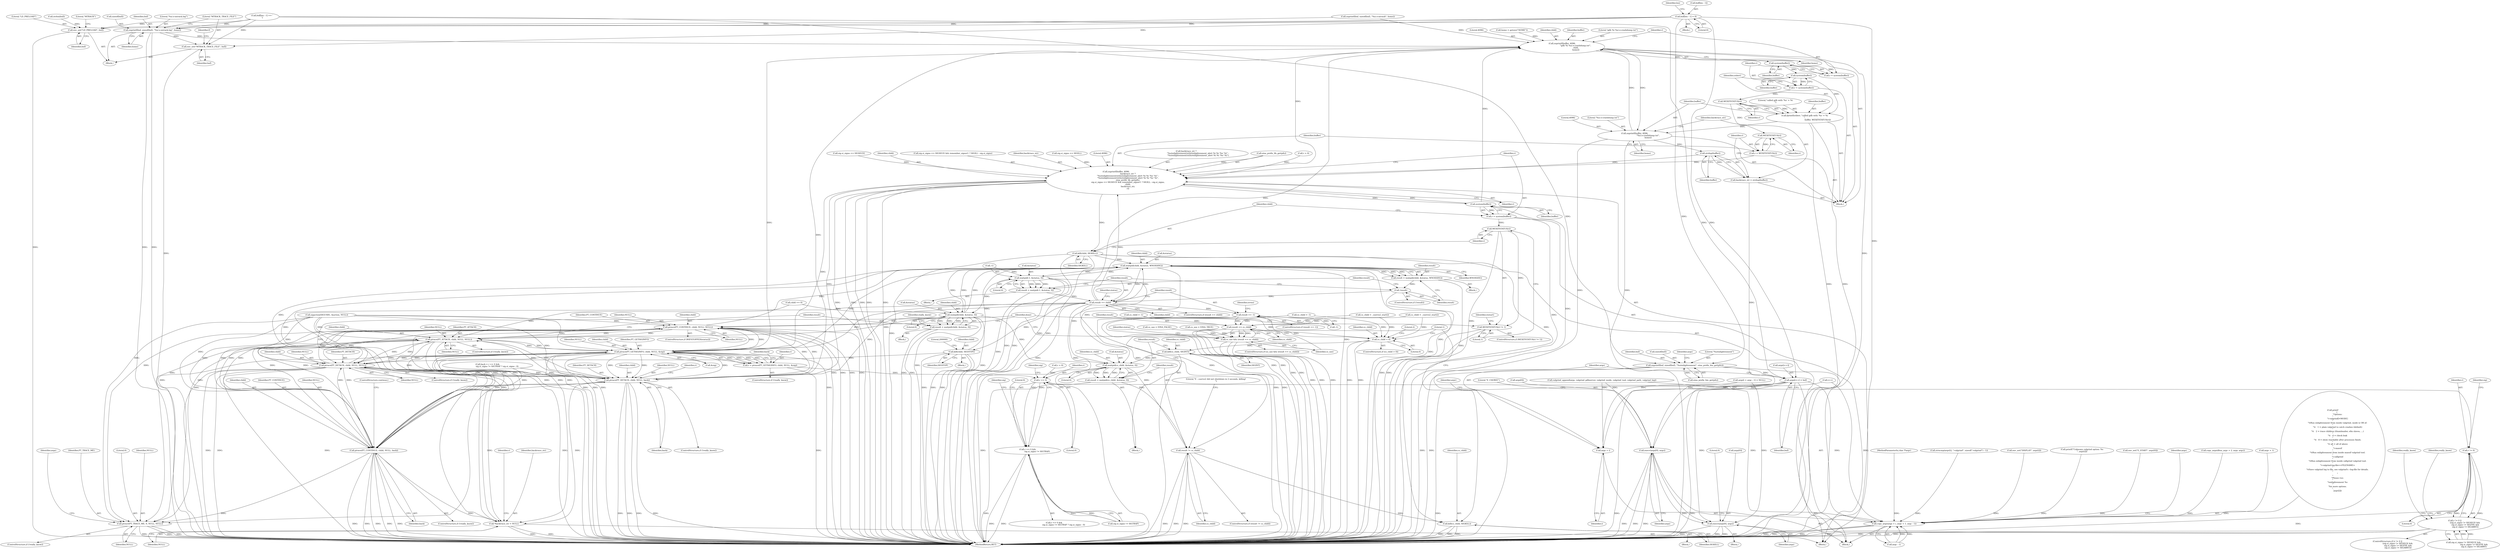 digraph "0_enlightment_bb4a21e98656fe2c7d98ba2163e6defe9a630e2b@array" {
"1000531" [label="(Call,buf[len - 1] = 0)"];
"1000540" [label="(Call,env_set(\"LD_PRELOAD\", buf))"];
"1000549" [label="(Call,snprintf(buf, sizeof(buf), \"%s/.e-mtrack.log\", home))"];
"1000555" [label="(Call,env_set(\"MTRACK_TRACE_FILE\", buf))"];
"1000867" [label="(Call,snprintf(buffer, 4096,\n                                          \"gdb %i %s/.e-crashdump.txt\",\n                                           child,\n                                           home))"];
"1000875" [label="(Call,system(buffer))"];
"1000873" [label="(Call,r = system(buffer))"];
"1000879" [label="(Call,system(buffer))"];
"1000877" [label="(Call,r = system(buffer))"];
"1000885" [label="(Call,WEXITSTATUS(r))"];
"1000881" [label="(Call,fprintf(stderr, \"called gdb with '%s' = %i\n\",\n                                         buffer, WEXITSTATUS(r)))"];
"1000887" [label="(Call,snprintf(buffer, 4096,\n                                          \"%s/.e-crashdump.txt\",\n                                          home))"];
"1000894" [label="(Call,strdup(buffer))"];
"1000892" [label="(Call,backtrace_str = strdup(buffer))"];
"1000900" [label="(Call,snprintf(buffer, 4096,\n                                     backtrace_str ?\n                                     \"%s/enlightenment/utils/enlightenment_alert %i %i '%s' %i\" :\n                                     \"%s/enlightenment/utils/enlightenment_alert %i %i '%s' %i\",\n                                     eina_prefix_lib_get(pfx),\n                                     sig.si_signo == SIGSEGV && remember_sigusr1 ? SIGILL : sig.si_signo,\n                                     child,\n                                     backtrace_str,\n                                     r))"];
"1000926" [label="(Call,system(buffer))"];
"1000924" [label="(Call,r = system(buffer))"];
"1000933" [label="(Call,WEXITSTATUS(r))"];
"1000932" [label="(Call,WEXITSTATUS(r) != 1)"];
"1000928" [label="(Call,kill(child, SIGKILL))"];
"1000726" [label="(Call,waitpid(child, &status, WNOHANG))"];
"1000692" [label="(Call,waitpid(child, &status, 0))"];
"1000690" [label="(Call,result = waitpid(child, &status, 0))"];
"1000707" [label="(Call,ptrace(PT_CONTINUE, child, NULL, NULL))"];
"1000659" [label="(Call,ptrace(PT_TRACE_ME, 0, NULL, NULL))"];
"1000685" [label="(Call,ptrace(PT_ATTACH, child, NULL, NULL))"];
"1000757" [label="(Call,*backtrace_str = NULL)"];
"1000771" [label="(Call,ptrace(PT_GETSIGINFO, child, NULL, &sig))"];
"1000769" [label="(Call,r = ptrace(PT_GETSIGINFO, child, NULL, &sig))"];
"1000781" [label="(Call,r == 0)"];
"1000780" [label="(Call,r == 0 &&\n                              sig.si_signo != SIGTRAP)"];
"1000823" [label="(Call,r != 0)"];
"1000822" [label="(Call,r != 0 ||\n                                (sig.si_signo != SIGSEGV &&\n                                 sig.si_signo != SIGFPE &&\n                                 sig.si_signo != SIGABRT))"];
"1000847" [label="(Call,ptrace(PT_CONTINUE, child, NULL, back))"];
"1000856" [label="(Call,ptrace(PT_DETACH, child, NULL, back))"];
"1000987" [label="(Call,ptrace(PT_DETACH, child, NULL, NULL))"];
"1001038" [label="(Call,waitpid(cs_child, &status, 0))"];
"1001036" [label="(Call,result = waitpid(cs_child, &status, 0))"];
"1001044" [label="(Call,result != cs_child)"];
"1001050" [label="(Call,kill(cs_child, SIGKILL))"];
"1000724" [label="(Call,result = waitpid(child, &status, WNOHANG))"];
"1000732" [label="(Call,!result)"];
"1000744" [label="(Call,result == child)"];
"1000958" [label="(Call,result == -1)"];
"1000996" [label="(Call,result == cs_child)"];
"1000994" [label="(Call,cs_use && (result == cs_child))"];
"1001025" [label="(Call,cs_child > 0)"];
"1001033" [label="(Call,kill(cs_child, SIGINT))"];
"1000979" [label="(Call,kill(child, SIGSTOP))"];
"1000737" [label="(Call,waitpid(-1, &status, 0))"];
"1000735" [label="(Call,result = waitpid(-1, &status, 0))"];
"1000898" [label="(Call,WEXITSTATUS(r))"];
"1000896" [label="(Call,r = WEXITSTATUS(r))"];
"1000560" [label="(Call,snprintf(buf, sizeof(buf), \"%s/enlightenment\", eina_prefix_bin_get(pfx)))"];
"1000587" [label="(Call,args[i++] = buf)"];
"1000593" [label="(Call,copy_args(args + i, argv + 1, argc - 1))"];
"1000594" [label="(Call,args + i)"];
"1000619" [label="(Call,execv(args[0], args))"];
"1000664" [label="(Call,execv(args[0], args))"];
"1000587" [label="(Call,args[i++] = buf)"];
"1000775" [label="(Call,&sig)"];
"1000852" [label="(ControlStructure,continue;)"];
"1001033" [label="(Call,kill(cs_child, SIGINT))"];
"1000670" [label="(Literal,0)"];
"1000882" [label="(Identifier,stderr)"];
"1000665" [label="(Call,args[0])"];
"1001055" [label="(Literal,1)"];
"1000786" [label="(Identifier,sig)"];
"1000492" [label="(Call,snprintf(buf, sizeof(buf), \"%s/.e-mtrack\", home))"];
"1000605" [label="(Identifier,args)"];
"1000866" [label="(Block,)"];
"1000869" [label="(Literal,4096)"];
"1000588" [label="(Call,args[i++])"];
"1000593" [label="(Call,copy_args(args + i, argv + 1, argc - 1))"];
"1000897" [label="(Identifier,r)"];
"1000690" [label="(Call,result = waitpid(child, &status, 0))"];
"1000849" [label="(Identifier,child)"];
"1000734" [label="(Block,)"];
"1000848" [label="(Identifier,PT_CONTINUE)"];
"1001049" [label="(Literal,\"E - cserve2 did not shutdown in 2 seconds, killing!\n\")"];
"1000933" [label="(Call,WEXITSTATUS(r))"];
"1000733" [label="(Identifier,result)"];
"1000732" [label="(Call,!result)"];
"1000769" [label="(Call,r = ptrace(PT_GETSIGINFO, child, NULL, &sig))"];
"1001046" [label="(Identifier,cs_child)"];
"1000887" [label="(Call,snprintf(buffer, 4096,\n                                          \"%s/.e-crashdump.txt\",\n                                          home))"];
"1000735" [label="(Call,result = waitpid(-1, &status, 0))"];
"1000850" [label="(Identifier,NULL)"];
"1000557" [label="(Identifier,buf)"];
"1000688" [label="(Identifier,NULL)"];
"1000512" [label="(Block,)"];
"1000772" [label="(Identifier,PT_GETSIGINFO)"];
"1000730" [label="(Identifier,WNOHANG)"];
"1000746" [label="(Identifier,child)"];
"1000901" [label="(Identifier,buffer)"];
"1000727" [label="(Identifier,child)"];
"1000823" [label="(Call,r != 0)"];
"1000541" [label="(Literal,\"LD_PRELOAD\")"];
"1000707" [label="(Call,ptrace(PT_CONTINUE, child, NULL, NULL))"];
"1000924" [label="(Call,r = system(buffer))"];
"1001028" [label="(Block,)"];
"1000759" [label="(Identifier,NULL)"];
"1000821" [label="(ControlStructure,if (r != 0 ||\n                                (sig.si_signo != SIGSEGV &&\n                                 sig.si_signo != SIGFPE &&\n                                 sig.si_signo != SIGABRT)))"];
"1000893" [label="(Identifier,backtrace_str)"];
"1000726" [label="(Call,waitpid(child, &status, WNOHANG))"];
"1000659" [label="(Call,ptrace(PT_TRACE_ME, 0, NULL, NULL))"];
"1001045" [label="(Identifier,result)"];
"1001047" [label="(Block,)"];
"1000981" [label="(Identifier,SIGSTOP)"];
"1000903" [label="(Call,backtrace_str ?\n                                     \"%s/enlightenment/utils/enlightenment_alert %i %i '%s' %i\" :\n                                     \"%s/enlightenment/utils/enlightenment_alert %i %i '%s' %i\")"];
"1000762" [label="(Call,r = 0)"];
"1000220" [label="(Call,copy_args(dbus_argv + 2, argv, argc))"];
"1000743" [label="(ControlStructure,if (result == child))"];
"1000898" [label="(Call,WEXITSTATUS(r))"];
"1000988" [label="(Identifier,PT_DETACH)"];
"1000983" [label="(Literal,200000)"];
"1000120" [label="(Block,)"];
"1000597" [label="(Call,argv + 1)"];
"1000885" [label="(Call,WEXITSTATUS(r))"];
"1000421" [label="(Call,printf\n             (\n               \"Options:\n\"\n               \"\t-valgrind[=MODE]\n\"\n               \"\t\tRun enlightenment from inside valgrind, mode is OR of:\n\"\n               \"\t\t   1 = plain valgrind to catch crashes (default)\n\"\n               \"\t\t   2 = trace children (thumbnailer, efm slaves, ...)\n\"\n               \"\t\t   4 = check leak\n\"\n               \"\t\t   8 = show reachable after processes finish.\n\"\n               \"\t\t all = all of above\n\"\n               \"\t-massif\n\"\n               \"\t\tRun enlightenment from inside massif valgrind tool.\n\"\n               \"\t-callgrind\n\"\n               \"\t\tRun enlightenment from inside callgrind valgrind tool.\n\"\n               \"\t-valgrind-log-file=<FILENAME>\n\"\n               \"\t\tSave valgrind log to file, see valgrind's --log-file for details.\n\"\n               \"\n\"\n               \"Please run:\n\"\n               \"\tenlightenment %s\n\"\n               \"for more options.\n\",\n               argv[i]))"];
"1000989" [label="(Identifier,child)"];
"1000692" [label="(Call,waitpid(child, &status, 0))"];
"1000872" [label="(Identifier,home)"];
"1000754" [label="(Block,)"];
"1001050" [label="(Call,kill(cs_child, SIGKILL))"];
"1000907" [label="(Call,eina_prefix_lib_get(pfx))"];
"1000530" [label="(Block,)"];
"1001008" [label="(Call,cs_child = _cserve2_start())"];
"1000598" [label="(Identifier,argv)"];
"1000878" [label="(Identifier,r)"];
"1000991" [label="(Identifier,NULL)"];
"1000119" [label="(MethodParameterIn,char **argv)"];
"1000694" [label="(Call,&status)"];
"1000861" [label="(Call,r = 0)"];
"1000994" [label="(Call,cs_use && (result == cs_child))"];
"1000484" [label="(Call,home = getenv(\"HOME\"))"];
"1000686" [label="(Identifier,PT_ATTACH)"];
"1000539" [label="(Identifier,len)"];
"1001036" [label="(Call,result = waitpid(cs_child, &status, 0))"];
"1000661" [label="(Literal,0)"];
"1000938" [label="(Identifier,restart)"];
"1000731" [label="(ControlStructure,if (!result))"];
"1000565" [label="(Call,eina_prefix_bin_get(pfx))"];
"1001044" [label="(Call,result != cs_child)"];
"1000978" [label="(Block,)"];
"1000889" [label="(Literal,4096)"];
"1000774" [label="(Identifier,NULL)"];
"1000564" [label="(Literal,\"%s/enlightenment\")"];
"1000516" [label="(Call,strlen(buf))"];
"1000664" [label="(Call,execv(args[0], args))"];
"1000984" [label="(ControlStructure,if (!really_know))"];
"1000757" [label="(Call,*backtrace_str = NULL)"];
"1000740" [label="(Call,&status)"];
"1001052" [label="(Identifier,SIGKILL)"];
"1000997" [label="(Identifier,result)"];
"1000689" [label="(Identifier,NULL)"];
"1000268" [label="(Call,strncmp(argv[i], \"-valgrind\", sizeof(\"-valgrind\") - 1))"];
"1000704" [label="(ControlStructure,if (WIFSTOPPED(status)))"];
"1000779" [label="(Call,r == 0 &&\n                              sig.si_signo != SIGTRAP ? sig.si_signo : 0)"];
"1000554" [label="(Identifier,home)"];
"1000960" [label="(Call,-1)"];
"1000715" [label="(Block,)"];
"1000825" [label="(Literal,0)"];
"1000894" [label="(Call,strdup(buffer))"];
"1000874" [label="(Identifier,r)"];
"1000980" [label="(Identifier,child)"];
"1001043" [label="(ControlStructure,if (result != cs_child))"];
"1000900" [label="(Call,snprintf(buffer, 4096,\n                                     backtrace_str ?\n                                     \"%s/enlightenment/utils/enlightenment_alert %i %i '%s' %i\" :\n                                     \"%s/enlightenment/utils/enlightenment_alert %i %i '%s' %i\",\n                                     eina_prefix_lib_get(pfx),\n                                     sig.si_signo == SIGSEGV && remember_sigusr1 ? SIGILL : sig.si_signo,\n                                     child,\n                                     backtrace_str,\n                                     r))"];
"1000930" [label="(Identifier,SIGKILL)"];
"1000672" [label="(Block,)"];
"1000871" [label="(Identifier,child)"];
"1001051" [label="(Identifier,cs_child)"];
"1000826" [label="(Call,sig.si_signo != SIGSEGV &&\n                                 sig.si_signo != SIGFPE &&\n                                 sig.si_signo != SIGABRT)"];
"1000993" [label="(ControlStructure,if (cs_use && (result == cs_child)))"];
"1000763" [label="(Identifier,r)"];
"1000156" [label="(Call,cs_child = -1)"];
"1000782" [label="(Identifier,r)"];
"1000925" [label="(Identifier,r)"];
"1000881" [label="(Call,fprintf(stderr, \"called gdb with '%s' = %i\n\",\n                                         buffer, WEXITSTATUS(r)))"];
"1000544" [label="(Literal,\"MTRACK\")"];
"1000623" [label="(Identifier,args)"];
"1000886" [label="(Identifier,r)"];
"1000626" [label="(Literal,\"E_CSERVE\")"];
"1000879" [label="(Call,system(buffer))"];
"1000959" [label="(Identifier,result)"];
"1000868" [label="(Identifier,buffer)"];
"1000693" [label="(Identifier,child)"];
"1000662" [label="(Identifier,NULL)"];
"1000996" [label="(Call,result == cs_child)"];
"1000161" [label="(Call,cs_use = EINA_FALSE)"];
"1000745" [label="(Identifier,result)"];
"1000691" [label="(Identifier,result)"];
"1000857" [label="(Identifier,PT_DETACH)"];
"1000777" [label="(Call,back = r == 0 &&\n                              sig.si_signo != SIGTRAP ? sig.si_signo : 0)"];
"1000860" [label="(Identifier,back)"];
"1000590" [label="(Call,i++)"];
"1000594" [label="(Call,args + i)"];
"1000778" [label="(Identifier,back)"];
"1001037" [label="(Identifier,result)"];
"1000620" [label="(Call,args[0])"];
"1001039" [label="(Identifier,cs_child)"];
"1000923" [label="(Identifier,r)"];
"1000652" [label="(Call,child == 0)"];
"1000783" [label="(Literal,0)"];
"1000851" [label="(Identifier,back)"];
"1001040" [label="(Call,&status)"];
"1000744" [label="(Call,result == child)"];
"1000685" [label="(Call,ptrace(PT_ATTACH, child, NULL, NULL))"];
"1000883" [label="(Literal,\"called gdb with '%s' = %i\n\")"];
"1000766" [label="(ControlStructure,if (!really_know))"];
"1000596" [label="(Identifier,i)"];
"1000911" [label="(Call,sig.si_signo == SIGSEGV)"];
"1000957" [label="(ControlStructure,if (result == -1))"];
"1000875" [label="(Call,system(buffer))"];
"1000595" [label="(Identifier,args)"];
"1000965" [label="(Identifier,errno)"];
"1000792" [label="(Literal,0)"];
"1000928" [label="(Call,kill(child, SIGKILL))"];
"1000884" [label="(Identifier,buffer)"];
"1000773" [label="(Identifier,child)"];
"1001034" [label="(Identifier,cs_child)"];
"1001038" [label="(Call,waitpid(cs_child, &status, 0))"];
"1000549" [label="(Call,snprintf(buf, sizeof(buf), \"%s/.e-mtrack.log\", home))"];
"1000728" [label="(Call,&status)"];
"1000560" [label="(Call,snprintf(buf, sizeof(buf), \"%s/enlightenment\", eina_prefix_bin_get(pfx)))"];
"1000751" [label="(Identifier,status)"];
"1000550" [label="(Identifier,buf)"];
"1000995" [label="(Identifier,cs_use)"];
"1000724" [label="(Call,result = waitpid(child, &status, WNOHANG))"];
"1000921" [label="(Identifier,child)"];
"1000628" [label="(Call,cs_use = EINA_TRUE)"];
"1000540" [label="(Call,env_set(\"LD_PRELOAD\", buf))"];
"1000890" [label="(Literal,\"%s/.e-crashdump.txt\")"];
"1000926" [label="(Call,system(buffer))"];
"1000666" [label="(Identifier,args)"];
"1000899" [label="(Identifier,r)"];
"1000896" [label="(Call,r = WEXITSTATUS(r))"];
"1000737" [label="(Call,waitpid(-1, &status, 0))"];
"1000853" [label="(ControlStructure,if (!really_know))"];
"1000371" [label="(Call,env_set(\"DISPLAY\", argv[i]))"];
"1000824" [label="(Identifier,r)"];
"1000655" [label="(Block,)"];
"1000770" [label="(Identifier,r)"];
"1000725" [label="(Identifier,result)"];
"1000355" [label="(Call,printf(\"Unknown valgrind option: %s\n\", argv[i]))"];
"1000909" [label="(Call,sig.si_signo == SIGSEGV && remember_sigusr1 ? SIGILL : sig.si_signo)"];
"1000600" [label="(Call,argc - 1)"];
"1000531" [label="(Call,buf[len - 1] = 0)"];
"1001024" [label="(ControlStructure,if (cs_child > 0))"];
"1000532" [label="(Call,buf[len - 1])"];
"1000929" [label="(Identifier,child)"];
"1000714" [label="(Identifier,done)"];
"1000711" [label="(Identifier,NULL)"];
"1000979" [label="(Call,kill(child, SIGSTOP))"];
"1000780" [label="(Call,r == 0 &&\n                              sig.si_signo != SIGTRAP)"];
"1000934" [label="(Identifier,r)"];
"1000561" [label="(Identifier,buf)"];
"1000958" [label="(Call,result == -1)"];
"1000870" [label="(Literal,\"gdb %i %s/.e-crashdump.txt\")"];
"1000847" [label="(Call,ptrace(PT_CONTINUE, child, NULL, back))"];
"1001002" [label="(Identifier,status)"];
"1000998" [label="(Identifier,cs_child)"];
"1000553" [label="(Literal,\"%s/.e-mtrack.log\")"];
"1000990" [label="(Identifier,NULL)"];
"1000580" [label="(Call,valgrind_append(args, valgrind_gdbserver, valgrind_mode, valgrind_tool, valgrind_path, valgrind_log))"];
"1000927" [label="(Identifier,buffer)"];
"1000784" [label="(Call,sig.si_signo != SIGTRAP)"];
"1000185" [label="(Call,sigaction(SIGUSR1, &action, NULL))"];
"1000844" [label="(ControlStructure,if (!really_know))"];
"1001035" [label="(Identifier,SIGINT)"];
"1000668" [label="(Identifier,args)"];
"1000876" [label="(Identifier,buffer)"];
"1000873" [label="(Call,r = system(buffer))"];
"1000709" [label="(Identifier,child)"];
"1000781" [label="(Call,r == 0)"];
"1001027" [label="(Literal,0)"];
"1000790" [label="(Identifier,sig)"];
"1001026" [label="(Identifier,cs_child)"];
"1000240" [label="(Call,env_set(\"E_START\", argv[0]))"];
"1001042" [label="(Literal,0)"];
"1000631" [label="(Call,cs_child = _cserve2_start())"];
"1001032" [label="(Literal,2)"];
"1001020" [label="(Call,cs_child = -1)"];
"1000551" [label="(Call,sizeof(buf))"];
"1000555" [label="(Call,env_set(\"MTRACK_TRACE_FILE\", buf))"];
"1000935" [label="(Literal,1)"];
"1000892" [label="(Call,backtrace_str = strdup(buffer))"];
"1000922" [label="(Identifier,backtrace_str)"];
"1000663" [label="(Identifier,NULL)"];
"1000867" [label="(Call,snprintf(buffer, 4096,\n                                          \"gdb %i %s/.e-crashdump.txt\",\n                                           child,\n                                           home))"];
"1000858" [label="(Identifier,child)"];
"1000619" [label="(Call,execv(args[0], args))"];
"1000523" [label="(Call,buf[len - 1] == '\n')"];
"1000880" [label="(Identifier,buffer)"];
"1000700" [label="(Identifier,really_know)"];
"1000856" [label="(Call,ptrace(PT_DETACH, child, NULL, back))"];
"1000877" [label="(Call,r = system(buffer))"];
"1000807" [label="(Call,sig.si_signo == SIGILL)"];
"1000895" [label="(Identifier,buffer)"];
"1000932" [label="(Call,WEXITSTATUS(r) != 1)"];
"1000656" [label="(ControlStructure,if (!really_know))"];
"1000687" [label="(Identifier,child)"];
"1000542" [label="(Identifier,buf)"];
"1000987" [label="(Call,ptrace(PT_DETACH, child, NULL, NULL))"];
"1000708" [label="(Identifier,PT_CONTINUE)"];
"1000902" [label="(Literal,4096)"];
"1000771" [label="(Call,ptrace(PT_GETSIGINFO, child, NULL, &sig))"];
"1000556" [label="(Literal,\"MTRACK_TRACE_FILE\")"];
"1000859" [label="(Identifier,NULL)"];
"1001056" [label="(MethodReturn,RET)"];
"1000891" [label="(Identifier,home)"];
"1000888" [label="(Identifier,buffer)"];
"1000682" [label="(ControlStructure,if (!really_know))"];
"1000758" [label="(Identifier,backtrace_str)"];
"1000710" [label="(Identifier,NULL)"];
"1000562" [label="(Call,sizeof(buf))"];
"1000931" [label="(ControlStructure,if (WEXITSTATUS(r) != 1))"];
"1000862" [label="(Identifier,r)"];
"1000738" [label="(Call,-1)"];
"1000568" [label="(Identifier,args)"];
"1000846" [label="(Identifier,really_know)"];
"1000822" [label="(Call,r != 0 ||\n                                (sig.si_signo != SIGSEGV &&\n                                 sig.si_signo != SIGFPE &&\n                                 sig.si_signo != SIGABRT))"];
"1000855" [label="(Identifier,really_know)"];
"1000592" [label="(Identifier,buf)"];
"1001025" [label="(Call,cs_child > 0)"];
"1000696" [label="(Literal,0)"];
"1000829" [label="(Identifier,sig)"];
"1000736" [label="(Identifier,result)"];
"1000603" [label="(Call,args[i + argc - 1] = NULL)"];
"1000559" [label="(Identifier,f)"];
"1000537" [label="(Literal,0)"];
"1000742" [label="(Literal,0)"];
"1000660" [label="(Identifier,PT_TRACE_ME)"];
"1000531" -> "1000530"  [label="AST: "];
"1000531" -> "1000537"  [label="CFG: "];
"1000532" -> "1000531"  [label="AST: "];
"1000537" -> "1000531"  [label="AST: "];
"1000539" -> "1000531"  [label="CFG: "];
"1000531" -> "1001056"  [label="DDG: "];
"1000531" -> "1000540"  [label="DDG: "];
"1000531" -> "1000549"  [label="DDG: "];
"1000531" -> "1000555"  [label="DDG: "];
"1000531" -> "1000560"  [label="DDG: "];
"1000531" -> "1000587"  [label="DDG: "];
"1000540" -> "1000512"  [label="AST: "];
"1000540" -> "1000542"  [label="CFG: "];
"1000541" -> "1000540"  [label="AST: "];
"1000542" -> "1000540"  [label="AST: "];
"1000544" -> "1000540"  [label="CFG: "];
"1000540" -> "1001056"  [label="DDG: "];
"1000523" -> "1000540"  [label="DDG: "];
"1000516" -> "1000540"  [label="DDG: "];
"1000549" -> "1000512"  [label="AST: "];
"1000549" -> "1000554"  [label="CFG: "];
"1000550" -> "1000549"  [label="AST: "];
"1000551" -> "1000549"  [label="AST: "];
"1000553" -> "1000549"  [label="AST: "];
"1000554" -> "1000549"  [label="AST: "];
"1000556" -> "1000549"  [label="CFG: "];
"1000549" -> "1001056"  [label="DDG: "];
"1000549" -> "1001056"  [label="DDG: "];
"1000523" -> "1000549"  [label="DDG: "];
"1000492" -> "1000549"  [label="DDG: "];
"1000549" -> "1000555"  [label="DDG: "];
"1000549" -> "1000867"  [label="DDG: "];
"1000555" -> "1000512"  [label="AST: "];
"1000555" -> "1000557"  [label="CFG: "];
"1000556" -> "1000555"  [label="AST: "];
"1000557" -> "1000555"  [label="AST: "];
"1000559" -> "1000555"  [label="CFG: "];
"1000555" -> "1001056"  [label="DDG: "];
"1000523" -> "1000555"  [label="DDG: "];
"1000867" -> "1000866"  [label="AST: "];
"1000867" -> "1000872"  [label="CFG: "];
"1000868" -> "1000867"  [label="AST: "];
"1000869" -> "1000867"  [label="AST: "];
"1000870" -> "1000867"  [label="AST: "];
"1000871" -> "1000867"  [label="AST: "];
"1000872" -> "1000867"  [label="AST: "];
"1000874" -> "1000867"  [label="CFG: "];
"1000867" -> "1001056"  [label="DDG: "];
"1000926" -> "1000867"  [label="DDG: "];
"1000856" -> "1000867"  [label="DDG: "];
"1000771" -> "1000867"  [label="DDG: "];
"1000744" -> "1000867"  [label="DDG: "];
"1000887" -> "1000867"  [label="DDG: "];
"1000492" -> "1000867"  [label="DDG: "];
"1000484" -> "1000867"  [label="DDG: "];
"1000867" -> "1000875"  [label="DDG: "];
"1000867" -> "1000887"  [label="DDG: "];
"1000867" -> "1000900"  [label="DDG: "];
"1000875" -> "1000873"  [label="AST: "];
"1000875" -> "1000876"  [label="CFG: "];
"1000876" -> "1000875"  [label="AST: "];
"1000873" -> "1000875"  [label="CFG: "];
"1000875" -> "1000873"  [label="DDG: "];
"1000875" -> "1000879"  [label="DDG: "];
"1000873" -> "1000866"  [label="AST: "];
"1000874" -> "1000873"  [label="AST: "];
"1000878" -> "1000873"  [label="CFG: "];
"1000879" -> "1000877"  [label="AST: "];
"1000879" -> "1000880"  [label="CFG: "];
"1000880" -> "1000879"  [label="AST: "];
"1000877" -> "1000879"  [label="CFG: "];
"1000879" -> "1000877"  [label="DDG: "];
"1000879" -> "1000881"  [label="DDG: "];
"1000877" -> "1000866"  [label="AST: "];
"1000878" -> "1000877"  [label="AST: "];
"1000882" -> "1000877"  [label="CFG: "];
"1000877" -> "1000885"  [label="DDG: "];
"1000885" -> "1000881"  [label="AST: "];
"1000885" -> "1000886"  [label="CFG: "];
"1000886" -> "1000885"  [label="AST: "];
"1000881" -> "1000885"  [label="CFG: "];
"1000885" -> "1000881"  [label="DDG: "];
"1000885" -> "1000898"  [label="DDG: "];
"1000881" -> "1000866"  [label="AST: "];
"1000882" -> "1000881"  [label="AST: "];
"1000883" -> "1000881"  [label="AST: "];
"1000884" -> "1000881"  [label="AST: "];
"1000888" -> "1000881"  [label="CFG: "];
"1000881" -> "1001056"  [label="DDG: "];
"1000881" -> "1001056"  [label="DDG: "];
"1000881" -> "1000887"  [label="DDG: "];
"1000887" -> "1000866"  [label="AST: "];
"1000887" -> "1000891"  [label="CFG: "];
"1000888" -> "1000887"  [label="AST: "];
"1000889" -> "1000887"  [label="AST: "];
"1000890" -> "1000887"  [label="AST: "];
"1000891" -> "1000887"  [label="AST: "];
"1000893" -> "1000887"  [label="CFG: "];
"1000887" -> "1001056"  [label="DDG: "];
"1000887" -> "1001056"  [label="DDG: "];
"1000887" -> "1000894"  [label="DDG: "];
"1000894" -> "1000892"  [label="AST: "];
"1000894" -> "1000895"  [label="CFG: "];
"1000895" -> "1000894"  [label="AST: "];
"1000892" -> "1000894"  [label="CFG: "];
"1000894" -> "1000892"  [label="DDG: "];
"1000894" -> "1000900"  [label="DDG: "];
"1000892" -> "1000866"  [label="AST: "];
"1000893" -> "1000892"  [label="AST: "];
"1000897" -> "1000892"  [label="CFG: "];
"1000892" -> "1001056"  [label="DDG: "];
"1000900" -> "1000754"  [label="AST: "];
"1000900" -> "1000923"  [label="CFG: "];
"1000901" -> "1000900"  [label="AST: "];
"1000902" -> "1000900"  [label="AST: "];
"1000903" -> "1000900"  [label="AST: "];
"1000907" -> "1000900"  [label="AST: "];
"1000909" -> "1000900"  [label="AST: "];
"1000921" -> "1000900"  [label="AST: "];
"1000922" -> "1000900"  [label="AST: "];
"1000923" -> "1000900"  [label="AST: "];
"1000925" -> "1000900"  [label="CFG: "];
"1000900" -> "1001056"  [label="DDG: "];
"1000900" -> "1001056"  [label="DDG: "];
"1000900" -> "1001056"  [label="DDG: "];
"1000900" -> "1001056"  [label="DDG: "];
"1000900" -> "1001056"  [label="DDG: "];
"1000926" -> "1000900"  [label="DDG: "];
"1000907" -> "1000900"  [label="DDG: "];
"1000807" -> "1000900"  [label="DDG: "];
"1000911" -> "1000900"  [label="DDG: "];
"1000856" -> "1000900"  [label="DDG: "];
"1000771" -> "1000900"  [label="DDG: "];
"1000744" -> "1000900"  [label="DDG: "];
"1000896" -> "1000900"  [label="DDG: "];
"1000861" -> "1000900"  [label="DDG: "];
"1000900" -> "1000926"  [label="DDG: "];
"1000900" -> "1000928"  [label="DDG: "];
"1000926" -> "1000924"  [label="AST: "];
"1000926" -> "1000927"  [label="CFG: "];
"1000927" -> "1000926"  [label="AST: "];
"1000924" -> "1000926"  [label="CFG: "];
"1000926" -> "1001056"  [label="DDG: "];
"1000926" -> "1000924"  [label="DDG: "];
"1000924" -> "1000754"  [label="AST: "];
"1000925" -> "1000924"  [label="AST: "];
"1000929" -> "1000924"  [label="CFG: "];
"1000924" -> "1001056"  [label="DDG: "];
"1000924" -> "1000933"  [label="DDG: "];
"1000933" -> "1000932"  [label="AST: "];
"1000933" -> "1000934"  [label="CFG: "];
"1000934" -> "1000933"  [label="AST: "];
"1000935" -> "1000933"  [label="CFG: "];
"1000933" -> "1001056"  [label="DDG: "];
"1000933" -> "1000932"  [label="DDG: "];
"1000932" -> "1000931"  [label="AST: "];
"1000932" -> "1000935"  [label="CFG: "];
"1000935" -> "1000932"  [label="AST: "];
"1000714" -> "1000932"  [label="CFG: "];
"1000938" -> "1000932"  [label="CFG: "];
"1000932" -> "1001056"  [label="DDG: "];
"1000932" -> "1001056"  [label="DDG: "];
"1000928" -> "1000754"  [label="AST: "];
"1000928" -> "1000930"  [label="CFG: "];
"1000929" -> "1000928"  [label="AST: "];
"1000930" -> "1000928"  [label="AST: "];
"1000934" -> "1000928"  [label="CFG: "];
"1000928" -> "1001056"  [label="DDG: "];
"1000928" -> "1001056"  [label="DDG: "];
"1000928" -> "1001056"  [label="DDG: "];
"1000928" -> "1000726"  [label="DDG: "];
"1000928" -> "1001050"  [label="DDG: "];
"1000726" -> "1000724"  [label="AST: "];
"1000726" -> "1000730"  [label="CFG: "];
"1000727" -> "1000726"  [label="AST: "];
"1000728" -> "1000726"  [label="AST: "];
"1000730" -> "1000726"  [label="AST: "];
"1000724" -> "1000726"  [label="CFG: "];
"1000726" -> "1001056"  [label="DDG: "];
"1000726" -> "1001056"  [label="DDG: "];
"1000726" -> "1000692"  [label="DDG: "];
"1000726" -> "1000724"  [label="DDG: "];
"1000726" -> "1000724"  [label="DDG: "];
"1000726" -> "1000724"  [label="DDG: "];
"1000692" -> "1000726"  [label="DDG: "];
"1000692" -> "1000726"  [label="DDG: "];
"1000707" -> "1000726"  [label="DDG: "];
"1000987" -> "1000726"  [label="DDG: "];
"1000744" -> "1000726"  [label="DDG: "];
"1000979" -> "1000726"  [label="DDG: "];
"1000771" -> "1000726"  [label="DDG: "];
"1000847" -> "1000726"  [label="DDG: "];
"1000737" -> "1000726"  [label="DDG: "];
"1000726" -> "1000737"  [label="DDG: "];
"1000726" -> "1000744"  [label="DDG: "];
"1000726" -> "1001038"  [label="DDG: "];
"1000692" -> "1000690"  [label="AST: "];
"1000692" -> "1000696"  [label="CFG: "];
"1000693" -> "1000692"  [label="AST: "];
"1000694" -> "1000692"  [label="AST: "];
"1000696" -> "1000692"  [label="AST: "];
"1000690" -> "1000692"  [label="CFG: "];
"1000692" -> "1001056"  [label="DDG: "];
"1000692" -> "1001056"  [label="DDG: "];
"1000692" -> "1000690"  [label="DDG: "];
"1000692" -> "1000690"  [label="DDG: "];
"1000692" -> "1000690"  [label="DDG: "];
"1000652" -> "1000692"  [label="DDG: "];
"1000685" -> "1000692"  [label="DDG: "];
"1000737" -> "1000692"  [label="DDG: "];
"1000692" -> "1000707"  [label="DDG: "];
"1000692" -> "1001038"  [label="DDG: "];
"1000690" -> "1000672"  [label="AST: "];
"1000691" -> "1000690"  [label="AST: "];
"1000700" -> "1000690"  [label="CFG: "];
"1000690" -> "1001056"  [label="DDG: "];
"1000690" -> "1001056"  [label="DDG: "];
"1000707" -> "1000704"  [label="AST: "];
"1000707" -> "1000711"  [label="CFG: "];
"1000708" -> "1000707"  [label="AST: "];
"1000709" -> "1000707"  [label="AST: "];
"1000710" -> "1000707"  [label="AST: "];
"1000711" -> "1000707"  [label="AST: "];
"1000714" -> "1000707"  [label="CFG: "];
"1000707" -> "1001056"  [label="DDG: "];
"1000707" -> "1001056"  [label="DDG: "];
"1000707" -> "1001056"  [label="DDG: "];
"1000707" -> "1001056"  [label="DDG: "];
"1000707" -> "1000659"  [label="DDG: "];
"1000707" -> "1000685"  [label="DDG: "];
"1000847" -> "1000707"  [label="DDG: "];
"1000847" -> "1000707"  [label="DDG: "];
"1000685" -> "1000707"  [label="DDG: "];
"1000987" -> "1000707"  [label="DDG: "];
"1000856" -> "1000707"  [label="DDG: "];
"1000771" -> "1000707"  [label="DDG: "];
"1000185" -> "1000707"  [label="DDG: "];
"1000707" -> "1000757"  [label="DDG: "];
"1000707" -> "1000771"  [label="DDG: "];
"1000707" -> "1000847"  [label="DDG: "];
"1000707" -> "1000847"  [label="DDG: "];
"1000707" -> "1000856"  [label="DDG: "];
"1000707" -> "1000987"  [label="DDG: "];
"1000659" -> "1000656"  [label="AST: "];
"1000659" -> "1000663"  [label="CFG: "];
"1000660" -> "1000659"  [label="AST: "];
"1000661" -> "1000659"  [label="AST: "];
"1000662" -> "1000659"  [label="AST: "];
"1000663" -> "1000659"  [label="AST: "];
"1000666" -> "1000659"  [label="CFG: "];
"1000659" -> "1001056"  [label="DDG: "];
"1000659" -> "1001056"  [label="DDG: "];
"1000659" -> "1001056"  [label="DDG: "];
"1000685" -> "1000659"  [label="DDG: "];
"1000847" -> "1000659"  [label="DDG: "];
"1000987" -> "1000659"  [label="DDG: "];
"1000856" -> "1000659"  [label="DDG: "];
"1000771" -> "1000659"  [label="DDG: "];
"1000185" -> "1000659"  [label="DDG: "];
"1000685" -> "1000682"  [label="AST: "];
"1000685" -> "1000689"  [label="CFG: "];
"1000686" -> "1000685"  [label="AST: "];
"1000687" -> "1000685"  [label="AST: "];
"1000688" -> "1000685"  [label="AST: "];
"1000689" -> "1000685"  [label="AST: "];
"1000691" -> "1000685"  [label="CFG: "];
"1000685" -> "1001056"  [label="DDG: "];
"1000685" -> "1001056"  [label="DDG: "];
"1000685" -> "1001056"  [label="DDG: "];
"1000652" -> "1000685"  [label="DDG: "];
"1000847" -> "1000685"  [label="DDG: "];
"1000987" -> "1000685"  [label="DDG: "];
"1000856" -> "1000685"  [label="DDG: "];
"1000771" -> "1000685"  [label="DDG: "];
"1000185" -> "1000685"  [label="DDG: "];
"1000685" -> "1000757"  [label="DDG: "];
"1000685" -> "1000771"  [label="DDG: "];
"1000685" -> "1000847"  [label="DDG: "];
"1000685" -> "1000856"  [label="DDG: "];
"1000685" -> "1000987"  [label="DDG: "];
"1000757" -> "1000754"  [label="AST: "];
"1000757" -> "1000759"  [label="CFG: "];
"1000758" -> "1000757"  [label="AST: "];
"1000759" -> "1000757"  [label="AST: "];
"1000763" -> "1000757"  [label="CFG: "];
"1000757" -> "1001056"  [label="DDG: "];
"1000757" -> "1001056"  [label="DDG: "];
"1000847" -> "1000757"  [label="DDG: "];
"1000987" -> "1000757"  [label="DDG: "];
"1000856" -> "1000757"  [label="DDG: "];
"1000771" -> "1000757"  [label="DDG: "];
"1000185" -> "1000757"  [label="DDG: "];
"1000771" -> "1000769"  [label="AST: "];
"1000771" -> "1000775"  [label="CFG: "];
"1000772" -> "1000771"  [label="AST: "];
"1000773" -> "1000771"  [label="AST: "];
"1000774" -> "1000771"  [label="AST: "];
"1000775" -> "1000771"  [label="AST: "];
"1000769" -> "1000771"  [label="CFG: "];
"1000771" -> "1001056"  [label="DDG: "];
"1000771" -> "1001056"  [label="DDG: "];
"1000771" -> "1001056"  [label="DDG: "];
"1000771" -> "1001056"  [label="DDG: "];
"1000771" -> "1000769"  [label="DDG: "];
"1000771" -> "1000769"  [label="DDG: "];
"1000771" -> "1000769"  [label="DDG: "];
"1000771" -> "1000769"  [label="DDG: "];
"1000744" -> "1000771"  [label="DDG: "];
"1000847" -> "1000771"  [label="DDG: "];
"1000987" -> "1000771"  [label="DDG: "];
"1000856" -> "1000771"  [label="DDG: "];
"1000185" -> "1000771"  [label="DDG: "];
"1000771" -> "1000847"  [label="DDG: "];
"1000771" -> "1000847"  [label="DDG: "];
"1000771" -> "1000856"  [label="DDG: "];
"1000771" -> "1000856"  [label="DDG: "];
"1000771" -> "1000987"  [label="DDG: "];
"1000769" -> "1000766"  [label="AST: "];
"1000770" -> "1000769"  [label="AST: "];
"1000778" -> "1000769"  [label="CFG: "];
"1000769" -> "1001056"  [label="DDG: "];
"1000769" -> "1000781"  [label="DDG: "];
"1000781" -> "1000780"  [label="AST: "];
"1000781" -> "1000783"  [label="CFG: "];
"1000782" -> "1000781"  [label="AST: "];
"1000783" -> "1000781"  [label="AST: "];
"1000786" -> "1000781"  [label="CFG: "];
"1000780" -> "1000781"  [label="CFG: "];
"1000781" -> "1000780"  [label="DDG: "];
"1000781" -> "1000780"  [label="DDG: "];
"1000762" -> "1000781"  [label="DDG: "];
"1000781" -> "1000823"  [label="DDG: "];
"1000780" -> "1000779"  [label="AST: "];
"1000780" -> "1000784"  [label="CFG: "];
"1000784" -> "1000780"  [label="AST: "];
"1000790" -> "1000780"  [label="CFG: "];
"1000792" -> "1000780"  [label="CFG: "];
"1000780" -> "1001056"  [label="DDG: "];
"1000780" -> "1001056"  [label="DDG: "];
"1000784" -> "1000780"  [label="DDG: "];
"1000784" -> "1000780"  [label="DDG: "];
"1000823" -> "1000822"  [label="AST: "];
"1000823" -> "1000825"  [label="CFG: "];
"1000824" -> "1000823"  [label="AST: "];
"1000825" -> "1000823"  [label="AST: "];
"1000829" -> "1000823"  [label="CFG: "];
"1000822" -> "1000823"  [label="CFG: "];
"1000823" -> "1001056"  [label="DDG: "];
"1000823" -> "1000822"  [label="DDG: "];
"1000823" -> "1000822"  [label="DDG: "];
"1000822" -> "1000821"  [label="AST: "];
"1000822" -> "1000826"  [label="CFG: "];
"1000826" -> "1000822"  [label="AST: "];
"1000846" -> "1000822"  [label="CFG: "];
"1000855" -> "1000822"  [label="CFG: "];
"1000822" -> "1001056"  [label="DDG: "];
"1000822" -> "1001056"  [label="DDG: "];
"1000822" -> "1001056"  [label="DDG: "];
"1000826" -> "1000822"  [label="DDG: "];
"1000826" -> "1000822"  [label="DDG: "];
"1000847" -> "1000844"  [label="AST: "];
"1000847" -> "1000851"  [label="CFG: "];
"1000848" -> "1000847"  [label="AST: "];
"1000849" -> "1000847"  [label="AST: "];
"1000850" -> "1000847"  [label="AST: "];
"1000851" -> "1000847"  [label="AST: "];
"1000852" -> "1000847"  [label="CFG: "];
"1000847" -> "1001056"  [label="DDG: "];
"1000847" -> "1001056"  [label="DDG: "];
"1000847" -> "1001056"  [label="DDG: "];
"1000847" -> "1001056"  [label="DDG: "];
"1000847" -> "1001056"  [label="DDG: "];
"1000744" -> "1000847"  [label="DDG: "];
"1000987" -> "1000847"  [label="DDG: "];
"1000856" -> "1000847"  [label="DDG: "];
"1000185" -> "1000847"  [label="DDG: "];
"1000777" -> "1000847"  [label="DDG: "];
"1000847" -> "1000856"  [label="DDG: "];
"1000847" -> "1000987"  [label="DDG: "];
"1000856" -> "1000853"  [label="AST: "];
"1000856" -> "1000860"  [label="CFG: "];
"1000857" -> "1000856"  [label="AST: "];
"1000858" -> "1000856"  [label="AST: "];
"1000859" -> "1000856"  [label="AST: "];
"1000860" -> "1000856"  [label="AST: "];
"1000862" -> "1000856"  [label="CFG: "];
"1000856" -> "1001056"  [label="DDG: "];
"1000856" -> "1001056"  [label="DDG: "];
"1000856" -> "1001056"  [label="DDG: "];
"1000856" -> "1001056"  [label="DDG: "];
"1000987" -> "1000856"  [label="DDG: "];
"1000987" -> "1000856"  [label="DDG: "];
"1000744" -> "1000856"  [label="DDG: "];
"1000185" -> "1000856"  [label="DDG: "];
"1000777" -> "1000856"  [label="DDG: "];
"1000856" -> "1000987"  [label="DDG: "];
"1000856" -> "1000987"  [label="DDG: "];
"1000987" -> "1000984"  [label="AST: "];
"1000987" -> "1000991"  [label="CFG: "];
"1000988" -> "1000987"  [label="AST: "];
"1000989" -> "1000987"  [label="AST: "];
"1000990" -> "1000987"  [label="AST: "];
"1000991" -> "1000987"  [label="AST: "];
"1000714" -> "1000987"  [label="CFG: "];
"1000987" -> "1001056"  [label="DDG: "];
"1000987" -> "1001056"  [label="DDG: "];
"1000987" -> "1001056"  [label="DDG: "];
"1000987" -> "1001056"  [label="DDG: "];
"1000979" -> "1000987"  [label="DDG: "];
"1000185" -> "1000987"  [label="DDG: "];
"1001038" -> "1001036"  [label="AST: "];
"1001038" -> "1001042"  [label="CFG: "];
"1001039" -> "1001038"  [label="AST: "];
"1001040" -> "1001038"  [label="AST: "];
"1001042" -> "1001038"  [label="AST: "];
"1001036" -> "1001038"  [label="CFG: "];
"1001038" -> "1001056"  [label="DDG: "];
"1001038" -> "1001036"  [label="DDG: "];
"1001038" -> "1001036"  [label="DDG: "];
"1001038" -> "1001036"  [label="DDG: "];
"1001033" -> "1001038"  [label="DDG: "];
"1000737" -> "1001038"  [label="DDG: "];
"1001038" -> "1001044"  [label="DDG: "];
"1001036" -> "1001028"  [label="AST: "];
"1001037" -> "1001036"  [label="AST: "];
"1001045" -> "1001036"  [label="CFG: "];
"1001036" -> "1001056"  [label="DDG: "];
"1001036" -> "1001044"  [label="DDG: "];
"1001044" -> "1001043"  [label="AST: "];
"1001044" -> "1001046"  [label="CFG: "];
"1001045" -> "1001044"  [label="AST: "];
"1001046" -> "1001044"  [label="AST: "];
"1001049" -> "1001044"  [label="CFG: "];
"1001055" -> "1001044"  [label="CFG: "];
"1001044" -> "1001056"  [label="DDG: "];
"1001044" -> "1001056"  [label="DDG: "];
"1001044" -> "1001056"  [label="DDG: "];
"1001044" -> "1001050"  [label="DDG: "];
"1001050" -> "1001047"  [label="AST: "];
"1001050" -> "1001052"  [label="CFG: "];
"1001051" -> "1001050"  [label="AST: "];
"1001052" -> "1001050"  [label="AST: "];
"1001055" -> "1001050"  [label="CFG: "];
"1001050" -> "1001056"  [label="DDG: "];
"1001050" -> "1001056"  [label="DDG: "];
"1001050" -> "1001056"  [label="DDG: "];
"1000724" -> "1000715"  [label="AST: "];
"1000725" -> "1000724"  [label="AST: "];
"1000733" -> "1000724"  [label="CFG: "];
"1000724" -> "1001056"  [label="DDG: "];
"1000724" -> "1000732"  [label="DDG: "];
"1000732" -> "1000731"  [label="AST: "];
"1000732" -> "1000733"  [label="CFG: "];
"1000733" -> "1000732"  [label="AST: "];
"1000736" -> "1000732"  [label="CFG: "];
"1000745" -> "1000732"  [label="CFG: "];
"1000732" -> "1001056"  [label="DDG: "];
"1000732" -> "1000744"  [label="DDG: "];
"1000744" -> "1000743"  [label="AST: "];
"1000744" -> "1000746"  [label="CFG: "];
"1000745" -> "1000744"  [label="AST: "];
"1000746" -> "1000744"  [label="AST: "];
"1000751" -> "1000744"  [label="CFG: "];
"1000959" -> "1000744"  [label="CFG: "];
"1000744" -> "1001056"  [label="DDG: "];
"1000744" -> "1001056"  [label="DDG: "];
"1000744" -> "1001056"  [label="DDG: "];
"1000735" -> "1000744"  [label="DDG: "];
"1000744" -> "1000958"  [label="DDG: "];
"1000744" -> "1000979"  [label="DDG: "];
"1000958" -> "1000957"  [label="AST: "];
"1000958" -> "1000960"  [label="CFG: "];
"1000959" -> "1000958"  [label="AST: "];
"1000960" -> "1000958"  [label="AST: "];
"1000965" -> "1000958"  [label="CFG: "];
"1000995" -> "1000958"  [label="CFG: "];
"1000958" -> "1001056"  [label="DDG: "];
"1000958" -> "1001056"  [label="DDG: "];
"1000958" -> "1001056"  [label="DDG: "];
"1000960" -> "1000958"  [label="DDG: "];
"1000958" -> "1000996"  [label="DDG: "];
"1000996" -> "1000994"  [label="AST: "];
"1000996" -> "1000998"  [label="CFG: "];
"1000997" -> "1000996"  [label="AST: "];
"1000998" -> "1000996"  [label="AST: "];
"1000994" -> "1000996"  [label="CFG: "];
"1000996" -> "1001056"  [label="DDG: "];
"1000996" -> "1001056"  [label="DDG: "];
"1000996" -> "1000994"  [label="DDG: "];
"1000996" -> "1000994"  [label="DDG: "];
"1000156" -> "1000996"  [label="DDG: "];
"1001008" -> "1000996"  [label="DDG: "];
"1000631" -> "1000996"  [label="DDG: "];
"1001020" -> "1000996"  [label="DDG: "];
"1000996" -> "1001025"  [label="DDG: "];
"1000994" -> "1000993"  [label="AST: "];
"1000994" -> "1000995"  [label="CFG: "];
"1000995" -> "1000994"  [label="AST: "];
"1000714" -> "1000994"  [label="CFG: "];
"1001002" -> "1000994"  [label="CFG: "];
"1000994" -> "1001056"  [label="DDG: "];
"1000994" -> "1001056"  [label="DDG: "];
"1000994" -> "1001056"  [label="DDG: "];
"1000628" -> "1000994"  [label="DDG: "];
"1000161" -> "1000994"  [label="DDG: "];
"1001025" -> "1001024"  [label="AST: "];
"1001025" -> "1001027"  [label="CFG: "];
"1001026" -> "1001025"  [label="AST: "];
"1001027" -> "1001025"  [label="AST: "];
"1001032" -> "1001025"  [label="CFG: "];
"1001055" -> "1001025"  [label="CFG: "];
"1001025" -> "1001056"  [label="DDG: "];
"1001025" -> "1001056"  [label="DDG: "];
"1000156" -> "1001025"  [label="DDG: "];
"1001008" -> "1001025"  [label="DDG: "];
"1000631" -> "1001025"  [label="DDG: "];
"1001020" -> "1001025"  [label="DDG: "];
"1001025" -> "1001033"  [label="DDG: "];
"1001033" -> "1001028"  [label="AST: "];
"1001033" -> "1001035"  [label="CFG: "];
"1001034" -> "1001033"  [label="AST: "];
"1001035" -> "1001033"  [label="AST: "];
"1001037" -> "1001033"  [label="CFG: "];
"1001033" -> "1001056"  [label="DDG: "];
"1001033" -> "1001056"  [label="DDG: "];
"1000979" -> "1000978"  [label="AST: "];
"1000979" -> "1000981"  [label="CFG: "];
"1000980" -> "1000979"  [label="AST: "];
"1000981" -> "1000979"  [label="AST: "];
"1000983" -> "1000979"  [label="CFG: "];
"1000979" -> "1001056"  [label="DDG: "];
"1000979" -> "1001056"  [label="DDG: "];
"1000979" -> "1001056"  [label="DDG: "];
"1000737" -> "1000735"  [label="AST: "];
"1000737" -> "1000742"  [label="CFG: "];
"1000738" -> "1000737"  [label="AST: "];
"1000740" -> "1000737"  [label="AST: "];
"1000742" -> "1000737"  [label="AST: "];
"1000735" -> "1000737"  [label="CFG: "];
"1000737" -> "1001056"  [label="DDG: "];
"1000737" -> "1001056"  [label="DDG: "];
"1000737" -> "1000735"  [label="DDG: "];
"1000737" -> "1000735"  [label="DDG: "];
"1000737" -> "1000735"  [label="DDG: "];
"1000738" -> "1000737"  [label="DDG: "];
"1000735" -> "1000734"  [label="AST: "];
"1000736" -> "1000735"  [label="AST: "];
"1000745" -> "1000735"  [label="CFG: "];
"1000735" -> "1001056"  [label="DDG: "];
"1000898" -> "1000896"  [label="AST: "];
"1000898" -> "1000899"  [label="CFG: "];
"1000899" -> "1000898"  [label="AST: "];
"1000896" -> "1000898"  [label="CFG: "];
"1000898" -> "1000896"  [label="DDG: "];
"1000896" -> "1000866"  [label="AST: "];
"1000897" -> "1000896"  [label="AST: "];
"1000901" -> "1000896"  [label="CFG: "];
"1000560" -> "1000120"  [label="AST: "];
"1000560" -> "1000565"  [label="CFG: "];
"1000561" -> "1000560"  [label="AST: "];
"1000562" -> "1000560"  [label="AST: "];
"1000564" -> "1000560"  [label="AST: "];
"1000565" -> "1000560"  [label="AST: "];
"1000568" -> "1000560"  [label="CFG: "];
"1000560" -> "1001056"  [label="DDG: "];
"1000560" -> "1001056"  [label="DDG: "];
"1000523" -> "1000560"  [label="DDG: "];
"1000565" -> "1000560"  [label="DDG: "];
"1000560" -> "1000587"  [label="DDG: "];
"1000587" -> "1000120"  [label="AST: "];
"1000587" -> "1000592"  [label="CFG: "];
"1000588" -> "1000587"  [label="AST: "];
"1000592" -> "1000587"  [label="AST: "];
"1000595" -> "1000587"  [label="CFG: "];
"1000587" -> "1001056"  [label="DDG: "];
"1000587" -> "1001056"  [label="DDG: "];
"1000523" -> "1000587"  [label="DDG: "];
"1000587" -> "1000593"  [label="DDG: "];
"1000587" -> "1000594"  [label="DDG: "];
"1000587" -> "1000619"  [label="DDG: "];
"1000587" -> "1000664"  [label="DDG: "];
"1000593" -> "1000120"  [label="AST: "];
"1000593" -> "1000600"  [label="CFG: "];
"1000594" -> "1000593"  [label="AST: "];
"1000597" -> "1000593"  [label="AST: "];
"1000600" -> "1000593"  [label="AST: "];
"1000605" -> "1000593"  [label="CFG: "];
"1000593" -> "1001056"  [label="DDG: "];
"1000593" -> "1001056"  [label="DDG: "];
"1000593" -> "1001056"  [label="DDG: "];
"1000580" -> "1000593"  [label="DDG: "];
"1000590" -> "1000593"  [label="DDG: "];
"1000355" -> "1000593"  [label="DDG: "];
"1000421" -> "1000593"  [label="DDG: "];
"1000240" -> "1000593"  [label="DDG: "];
"1000220" -> "1000593"  [label="DDG: "];
"1000371" -> "1000593"  [label="DDG: "];
"1000119" -> "1000593"  [label="DDG: "];
"1000268" -> "1000593"  [label="DDG: "];
"1000600" -> "1000593"  [label="DDG: "];
"1000600" -> "1000593"  [label="DDG: "];
"1000594" -> "1000596"  [label="CFG: "];
"1000595" -> "1000594"  [label="AST: "];
"1000596" -> "1000594"  [label="AST: "];
"1000598" -> "1000594"  [label="CFG: "];
"1000580" -> "1000594"  [label="DDG: "];
"1000590" -> "1000594"  [label="DDG: "];
"1000619" -> "1000120"  [label="AST: "];
"1000619" -> "1000623"  [label="CFG: "];
"1000620" -> "1000619"  [label="AST: "];
"1000623" -> "1000619"  [label="AST: "];
"1000626" -> "1000619"  [label="CFG: "];
"1000619" -> "1001056"  [label="DDG: "];
"1000619" -> "1001056"  [label="DDG: "];
"1000619" -> "1001056"  [label="DDG: "];
"1000580" -> "1000619"  [label="DDG: "];
"1000603" -> "1000619"  [label="DDG: "];
"1000619" -> "1000664"  [label="DDG: "];
"1000619" -> "1000664"  [label="DDG: "];
"1000664" -> "1000655"  [label="AST: "];
"1000664" -> "1000668"  [label="CFG: "];
"1000665" -> "1000664"  [label="AST: "];
"1000668" -> "1000664"  [label="AST: "];
"1000670" -> "1000664"  [label="CFG: "];
"1000664" -> "1001056"  [label="DDG: "];
"1000664" -> "1001056"  [label="DDG: "];
"1000664" -> "1001056"  [label="DDG: "];
"1000603" -> "1000664"  [label="DDG: "];
}

